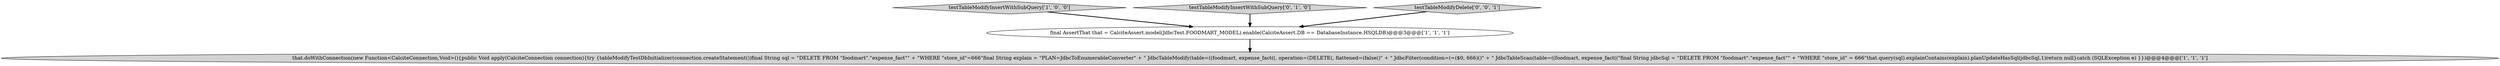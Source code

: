 digraph {
0 [style = filled, label = "testTableModifyInsertWithSubQuery['1', '0', '0']", fillcolor = lightgray, shape = diamond image = "AAA0AAABBB1BBB"];
2 [style = filled, label = "final AssertThat that = CalciteAssert.model(JdbcTest.FOODMART_MODEL).enable(CalciteAssert.DB == DatabaseInstance.HSQLDB)@@@3@@@['1', '1', '1']", fillcolor = white, shape = ellipse image = "AAA0AAABBB1BBB"];
3 [style = filled, label = "testTableModifyInsertWithSubQuery['0', '1', '0']", fillcolor = lightgray, shape = diamond image = "AAA0AAABBB2BBB"];
1 [style = filled, label = "that.doWithConnection(new Function<CalciteConnection,Void>(){public Void apply(CalciteConnection connection){try {tableModifyTestDbInitializer(connection.createStatement())final String sql = \"DELETE FROM \"foodmart\".\"expense_fact\"\" + \"WHERE \"store_id\"=666\"final String explain = \"PLAN=JdbcToEnumerableConverter\" + \" JdbcTableModify(table=((foodmart, expense_fact((, operation=(DELETE(, flattened=(false()\" + \" JdbcFilter(condition=(=($0, 666)()\" + \" JdbcTableScan(table=((foodmart, expense_fact((\"final String jdbcSql = \"DELETE FROM \"foodmart\".\"expense_fact\"\" + \"WHERE \"store_id\" = 666\"that.query(sql).explainContains(explain).planUpdateHasSql(jdbcSql,1)return null}catch (SQLException e) }})@@@4@@@['1', '1', '1']", fillcolor = lightgray, shape = ellipse image = "AAA0AAABBB1BBB"];
4 [style = filled, label = "testTableModifyDelete['0', '0', '1']", fillcolor = lightgray, shape = diamond image = "AAA0AAABBB3BBB"];
4->2 [style = bold, label=""];
0->2 [style = bold, label=""];
3->2 [style = bold, label=""];
2->1 [style = bold, label=""];
}
